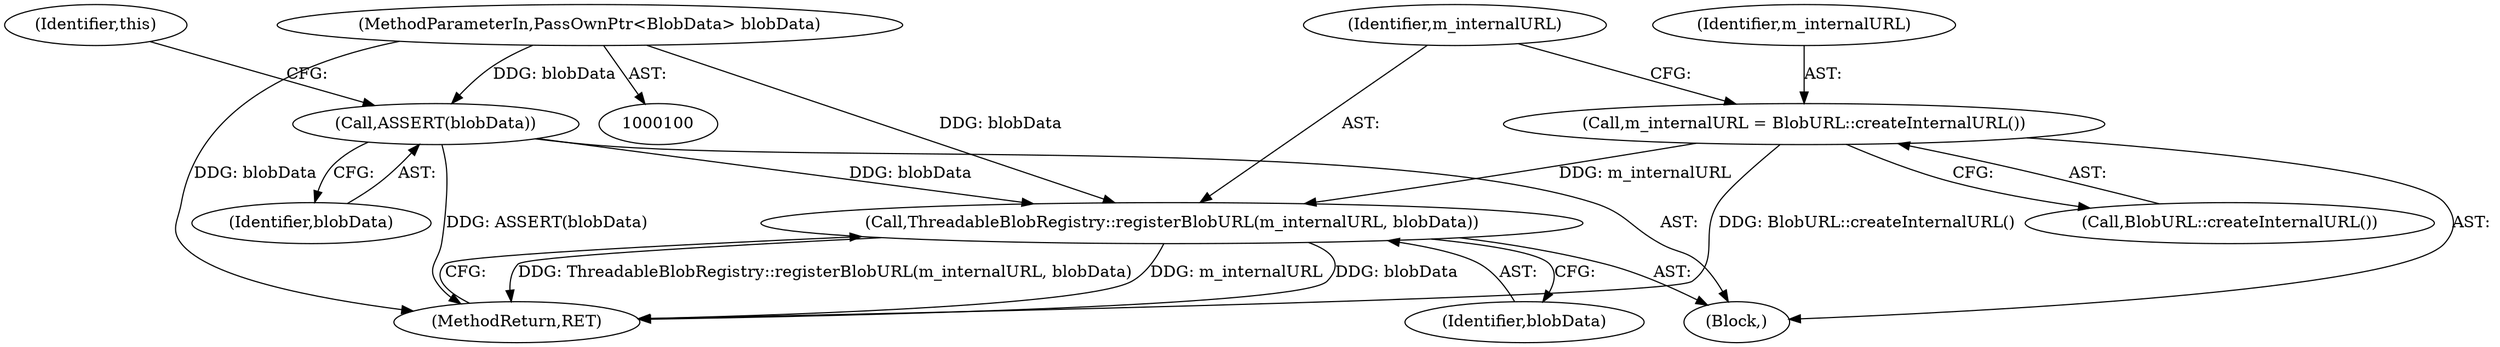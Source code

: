 digraph "1_Chrome_d0c31f0342cefc46a3b3d80359a9779d044d4c0d_0@API" {
"1000111" [label="(Call,ThreadableBlobRegistry::registerBlobURL(m_internalURL, blobData))"];
"1000108" [label="(Call,m_internalURL = BlobURL::createInternalURL())"];
"1000104" [label="(Call,ASSERT(blobData))"];
"1000101" [label="(MethodParameterIn,PassOwnPtr<BlobData> blobData)"];
"1000111" [label="(Call,ThreadableBlobRegistry::registerBlobURL(m_internalURL, blobData))"];
"1000114" [label="(MethodReturn,RET)"];
"1000103" [label="(Block,)"];
"1000112" [label="(Identifier,m_internalURL)"];
"1000113" [label="(Identifier,blobData)"];
"1000108" [label="(Call,m_internalURL = BlobURL::createInternalURL())"];
"1000104" [label="(Call,ASSERT(blobData))"];
"1000101" [label="(MethodParameterIn,PassOwnPtr<BlobData> blobData)"];
"1000105" [label="(Identifier,blobData)"];
"1000109" [label="(Identifier,m_internalURL)"];
"1000107" [label="(Identifier,this)"];
"1000110" [label="(Call,BlobURL::createInternalURL())"];
"1000111" -> "1000103"  [label="AST: "];
"1000111" -> "1000113"  [label="CFG: "];
"1000112" -> "1000111"  [label="AST: "];
"1000113" -> "1000111"  [label="AST: "];
"1000114" -> "1000111"  [label="CFG: "];
"1000111" -> "1000114"  [label="DDG: ThreadableBlobRegistry::registerBlobURL(m_internalURL, blobData)"];
"1000111" -> "1000114"  [label="DDG: m_internalURL"];
"1000111" -> "1000114"  [label="DDG: blobData"];
"1000108" -> "1000111"  [label="DDG: m_internalURL"];
"1000104" -> "1000111"  [label="DDG: blobData"];
"1000101" -> "1000111"  [label="DDG: blobData"];
"1000108" -> "1000103"  [label="AST: "];
"1000108" -> "1000110"  [label="CFG: "];
"1000109" -> "1000108"  [label="AST: "];
"1000110" -> "1000108"  [label="AST: "];
"1000112" -> "1000108"  [label="CFG: "];
"1000108" -> "1000114"  [label="DDG: BlobURL::createInternalURL()"];
"1000104" -> "1000103"  [label="AST: "];
"1000104" -> "1000105"  [label="CFG: "];
"1000105" -> "1000104"  [label="AST: "];
"1000107" -> "1000104"  [label="CFG: "];
"1000104" -> "1000114"  [label="DDG: ASSERT(blobData)"];
"1000101" -> "1000104"  [label="DDG: blobData"];
"1000101" -> "1000100"  [label="AST: "];
"1000101" -> "1000114"  [label="DDG: blobData"];
}
